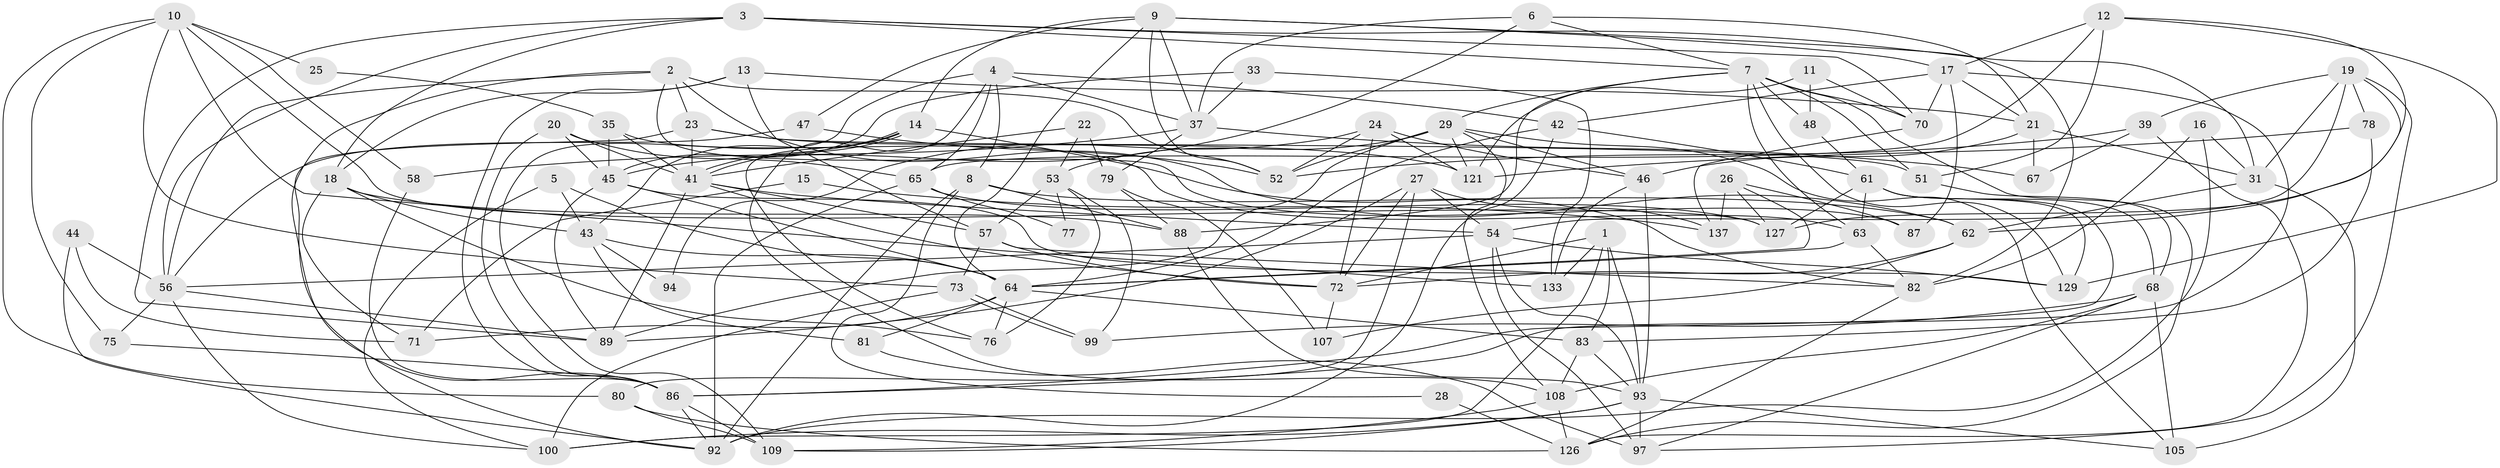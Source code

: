 // Generated by graph-tools (version 1.1) at 2025/23/03/03/25 07:23:56]
// undirected, 89 vertices, 226 edges
graph export_dot {
graph [start="1"]
  node [color=gray90,style=filled];
  1;
  2 [super="+111"];
  3 [super="+84"];
  4 [super="+50"];
  5;
  6 [super="+38"];
  7 [super="+32"];
  8;
  9 [super="+34"];
  10 [super="+36"];
  11;
  12;
  13 [super="+117"];
  14 [super="+30"];
  15;
  16;
  17 [super="+90"];
  18 [super="+74"];
  19 [super="+69"];
  20 [super="+55"];
  21 [super="+119"];
  22;
  23 [super="+103"];
  24 [super="+125"];
  25;
  26;
  27 [super="+131"];
  28;
  29 [super="+40"];
  31 [super="+49"];
  33;
  35;
  37 [super="+59"];
  39;
  41 [super="+91"];
  42;
  43 [super="+102"];
  44;
  45 [super="+101"];
  46 [super="+136"];
  47;
  48;
  51 [super="+85"];
  52 [super="+123"];
  53 [super="+98"];
  54 [super="+60"];
  56 [super="+66"];
  57 [super="+106"];
  58;
  61 [super="+115"];
  62 [super="+122"];
  63 [super="+124"];
  64 [super="+95"];
  65 [super="+113"];
  67;
  68 [super="+134"];
  70 [super="+139"];
  71;
  72 [super="+138"];
  73 [super="+118"];
  75;
  76;
  77;
  78;
  79;
  80 [super="+110"];
  81;
  82 [super="+128"];
  83 [super="+96"];
  86 [super="+135"];
  87;
  88 [super="+114"];
  89 [super="+116"];
  92 [super="+120"];
  93 [super="+130"];
  94;
  97 [super="+104"];
  99;
  100;
  105;
  107;
  108 [super="+112"];
  109;
  121;
  126;
  127;
  129 [super="+132"];
  133;
  137;
  1 -- 93;
  1 -- 83;
  1 -- 100;
  1 -- 133;
  1 -- 72;
  2 -- 52;
  2 -- 87;
  2 -- 56;
  2 -- 62;
  2 -- 86;
  2 -- 23;
  3 -- 70;
  3 -- 89;
  3 -- 18;
  3 -- 7;
  3 -- 56;
  3 -- 31;
  4 -- 42;
  4 -- 109;
  4 -- 8;
  4 -- 37;
  4 -- 65;
  4 -- 108;
  5 -- 43;
  5 -- 100;
  5 -- 64;
  6 -- 21;
  6 -- 37;
  6 -- 7;
  6 -- 45;
  7 -- 129;
  7 -- 88;
  7 -- 48;
  7 -- 51;
  7 -- 29;
  7 -- 126;
  7 -- 63;
  7 -- 70;
  8 -- 62;
  8 -- 28;
  8 -- 92;
  8 -- 88;
  9 -- 37;
  9 -- 47;
  9 -- 82;
  9 -- 64;
  9 -- 17;
  9 -- 52;
  9 -- 14;
  10 -- 133;
  10 -- 127;
  10 -- 58;
  10 -- 25;
  10 -- 75;
  10 -- 73;
  10 -- 80;
  11 -- 48;
  11 -- 121;
  11 -- 70;
  12 -- 65;
  12 -- 127;
  12 -- 17;
  12 -- 51;
  12 -- 129;
  13 -- 18;
  13 -- 57;
  13 -- 86;
  13 -- 21;
  14 -- 76;
  14 -- 41;
  14 -- 41;
  14 -- 82;
  14 -- 43;
  15 -- 137;
  15 -- 71;
  16 -- 82;
  16 -- 31;
  16 -- 92;
  17 -- 21;
  17 -- 87;
  17 -- 86;
  17 -- 42;
  17 -- 70;
  18 -- 43;
  18 -- 71;
  18 -- 88;
  18 -- 76;
  19 -- 39;
  19 -- 31;
  19 -- 54;
  19 -- 78;
  19 -- 62;
  19 -- 97;
  20 -- 65;
  20 -- 45;
  20 -- 41;
  20 -- 86;
  21 -- 67;
  21 -- 31;
  21 -- 46;
  22 -- 79;
  22 -- 41;
  22 -- 53;
  23 -- 51;
  23 -- 121;
  23 -- 41;
  23 -- 92;
  24 -- 52;
  24 -- 94;
  24 -- 121;
  24 -- 72;
  24 -- 46;
  25 -- 35;
  26 -- 87;
  26 -- 64;
  26 -- 127;
  26 -- 137;
  27 -- 137;
  27 -- 72;
  27 -- 89;
  27 -- 54;
  27 -- 80;
  28 -- 126;
  29 -- 89;
  29 -- 105;
  29 -- 121;
  29 -- 52;
  29 -- 53;
  29 -- 108;
  29 -- 46;
  31 -- 105;
  31 -- 62;
  33 -- 133;
  33 -- 37;
  33 -- 45;
  35 -- 45;
  35 -- 41;
  35 -- 63;
  37 -- 58;
  37 -- 79;
  37 -- 67;
  39 -- 126;
  39 -- 52;
  39 -- 67;
  41 -- 89;
  41 -- 57;
  41 -- 54;
  41 -- 72;
  42 -- 61;
  42 -- 92;
  42 -- 64;
  43 -- 64;
  43 -- 94 [weight=2];
  43 -- 81;
  44 -- 71;
  44 -- 56;
  44 -- 92;
  45 -- 64;
  45 -- 129;
  45 -- 89;
  46 -- 93;
  46 -- 133;
  47 -- 56;
  47 -- 52;
  48 -- 61 [weight=2];
  51 -- 68;
  53 -- 77;
  53 -- 57;
  53 -- 99;
  53 -- 76;
  54 -- 129;
  54 -- 93;
  54 -- 56;
  54 -- 97;
  56 -- 100;
  56 -- 75;
  56 -- 89;
  57 -- 73;
  57 -- 82;
  57 -- 72;
  58 -- 86;
  61 -- 127;
  61 -- 63;
  61 -- 86;
  61 -- 68;
  61 -- 129;
  62 -- 107;
  62 -- 72;
  63 -- 82;
  63 -- 64;
  64 -- 71;
  64 -- 83;
  64 -- 81;
  64 -- 76;
  65 -- 127;
  65 -- 77;
  65 -- 92;
  68 -- 105;
  68 -- 99;
  68 -- 97;
  68 -- 108;
  70 -- 137;
  72 -- 107;
  73 -- 99;
  73 -- 99;
  73 -- 100;
  75 -- 86;
  78 -- 83;
  78 -- 121;
  79 -- 107;
  79 -- 88;
  80 -- 109;
  80 -- 126;
  81 -- 97;
  82 -- 126;
  83 -- 93;
  83 -- 108;
  86 -- 92;
  86 -- 109;
  88 -- 93;
  93 -- 100;
  93 -- 105;
  93 -- 109;
  93 -- 97;
  108 -- 109;
  108 -- 126;
}
